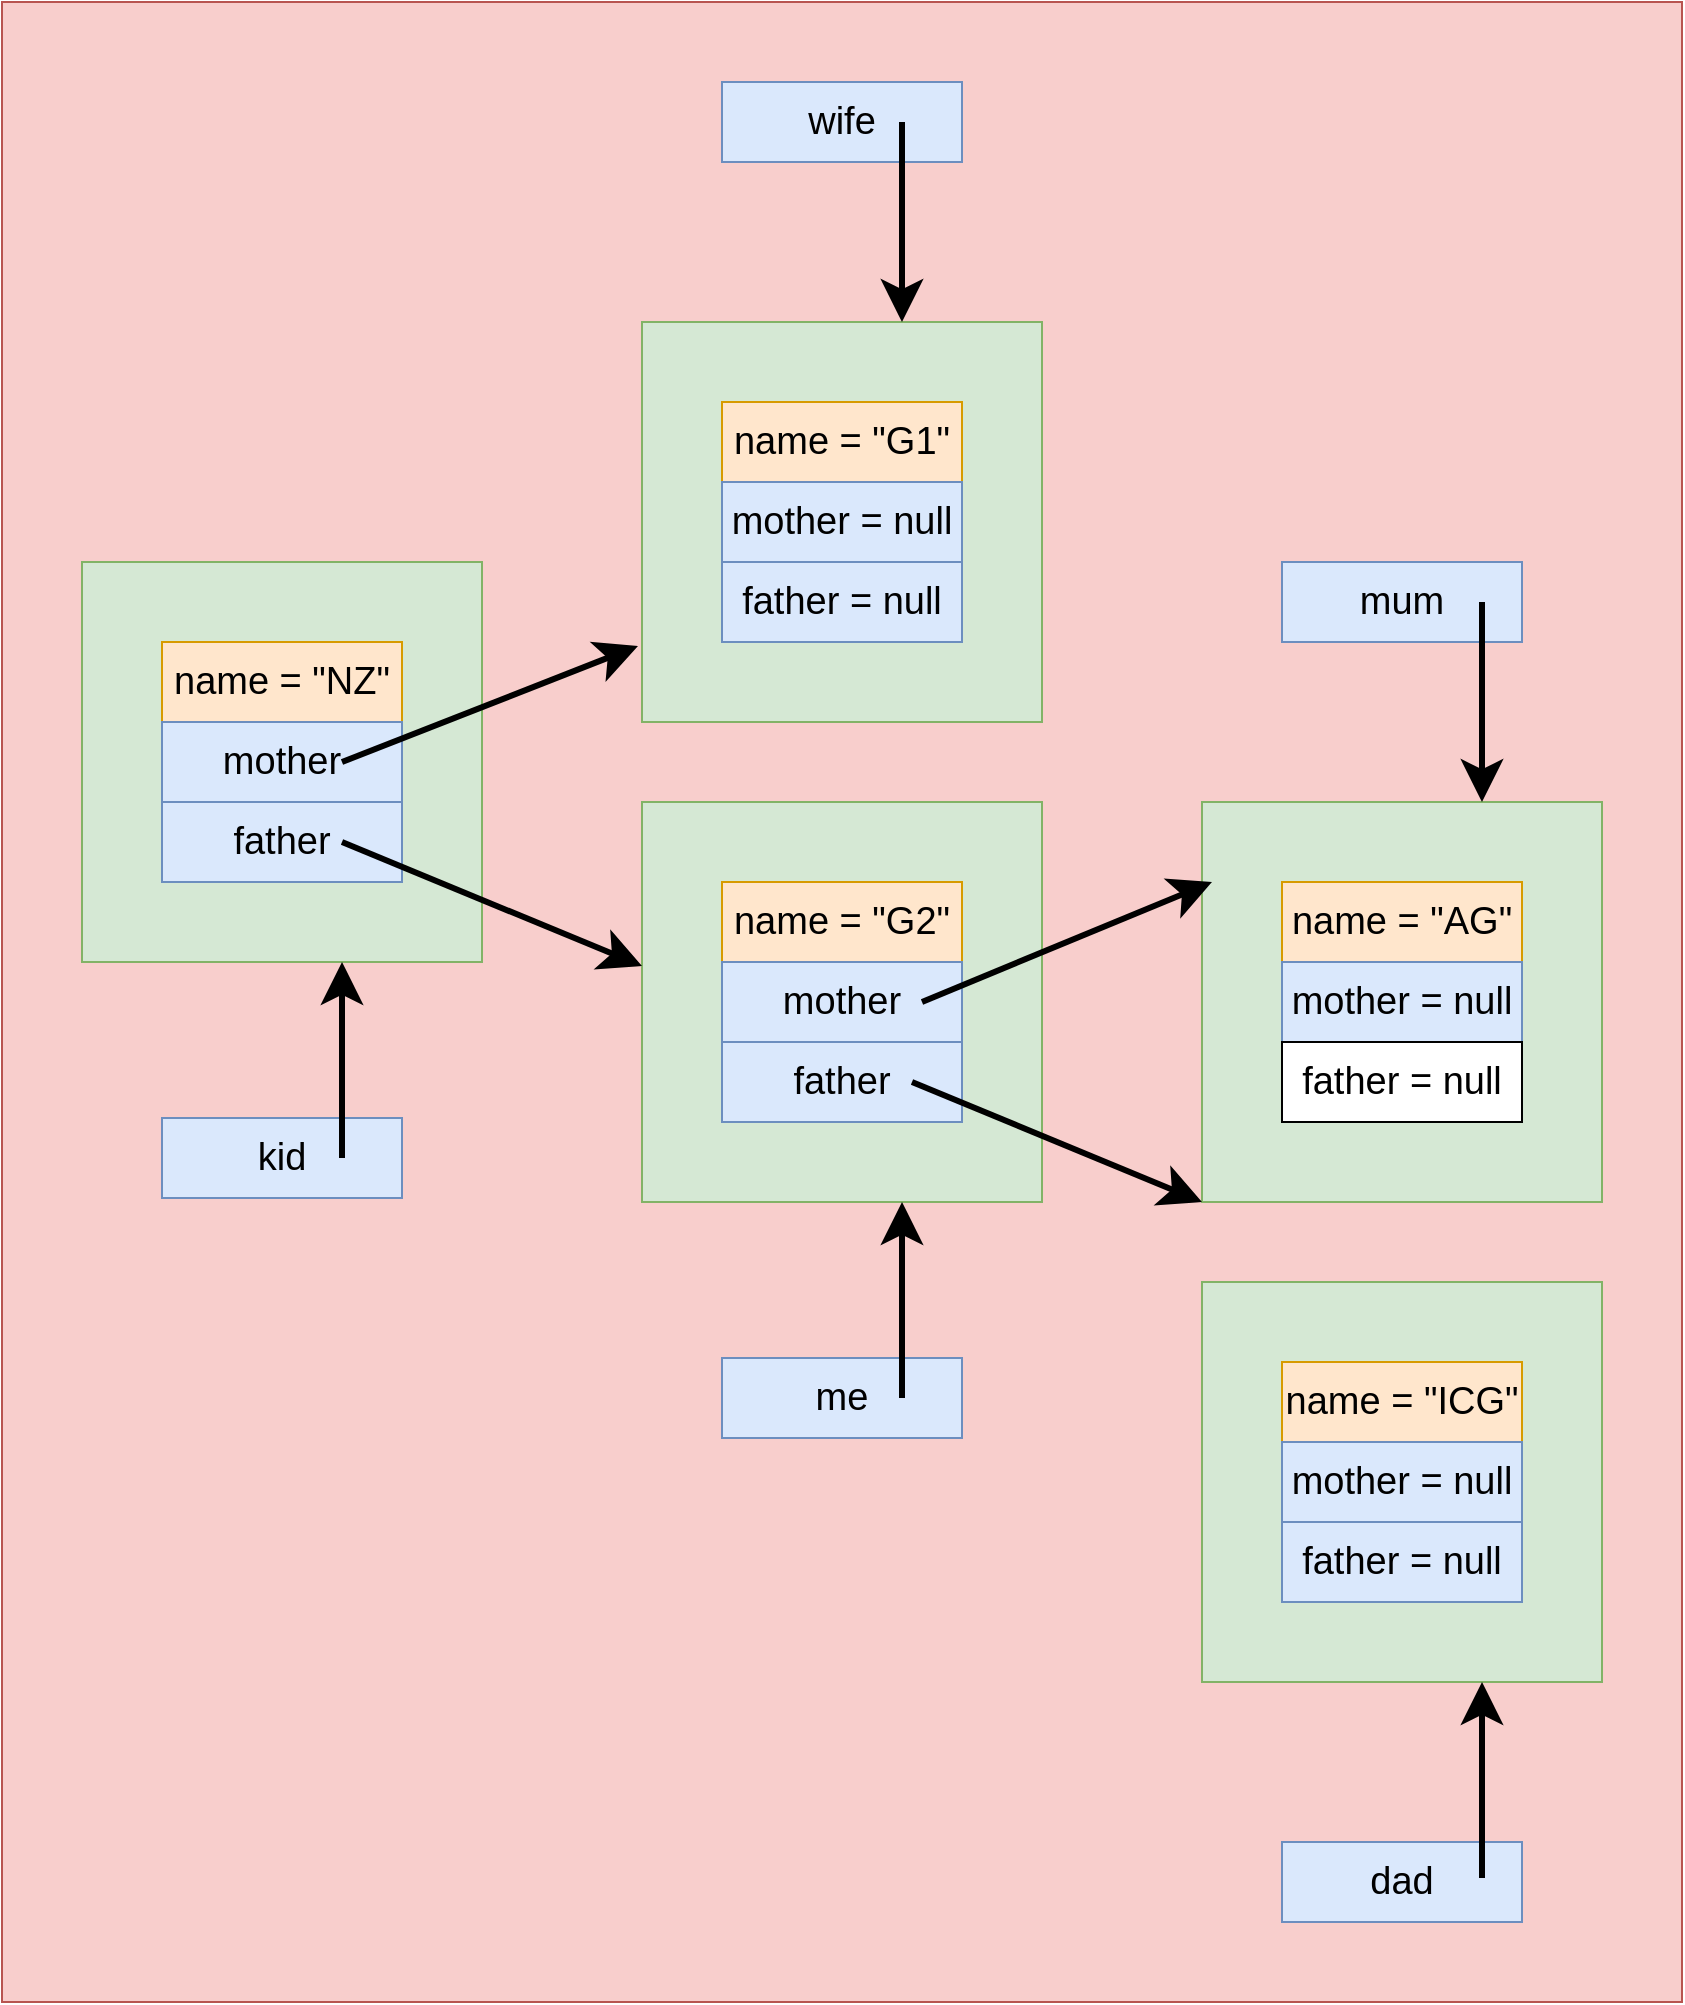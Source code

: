 <mxfile version="24.3.1" type="github">
  <diagram name="Page-1" id="l9dKr82vqKXm1B0QWiam">
    <mxGraphModel dx="1224" dy="698" grid="1" gridSize="10" guides="1" tooltips="1" connect="1" arrows="1" fold="1" page="1" pageScale="1" pageWidth="850" pageHeight="1100" math="0" shadow="0">
      <root>
        <mxCell id="0" />
        <mxCell id="1" parent="0" />
        <mxCell id="Rsp6KLCIQIFqLSnZ3U1q-43" value="" style="rounded=0;whiteSpace=wrap;html=1;fillColor=#f8cecc;strokeColor=#b85450;fontSize=19;fontStyle=0" parent="1" vertex="1">
          <mxGeometry y="200" width="840" height="1000" as="geometry" />
        </mxCell>
        <mxCell id="Rsp6KLCIQIFqLSnZ3U1q-4" value="" style="rounded=0;whiteSpace=wrap;html=1;fontSize=19;fillColor=#d5e8d4;strokeColor=#82b366;fontStyle=0" parent="1" vertex="1">
          <mxGeometry x="600" y="600" width="200" height="200" as="geometry" />
        </mxCell>
        <mxCell id="Rsp6KLCIQIFqLSnZ3U1q-1" value="name = &quot;AG&quot;" style="rounded=0;whiteSpace=wrap;html=1;fontSize=19;fillColor=#ffe6cc;strokeColor=#d79b00;fontStyle=0" parent="1" vertex="1">
          <mxGeometry x="640" y="640" width="120" height="40" as="geometry" />
        </mxCell>
        <mxCell id="Rsp6KLCIQIFqLSnZ3U1q-2" value="mother = null" style="rounded=0;whiteSpace=wrap;html=1;fontSize=19;fillColor=#dae8fc;strokeColor=#6c8ebf;fontStyle=0" parent="1" vertex="1">
          <mxGeometry x="640" y="680" width="120" height="40" as="geometry" />
        </mxCell>
        <mxCell id="Rsp6KLCIQIFqLSnZ3U1q-3" value="father = null" style="rounded=0;whiteSpace=wrap;html=1;fontSize=19;fontStyle=0" parent="1" vertex="1">
          <mxGeometry x="640" y="720" width="120" height="40" as="geometry" />
        </mxCell>
        <mxCell id="Rsp6KLCIQIFqLSnZ3U1q-5" value="" style="rounded=0;whiteSpace=wrap;html=1;fontSize=19;fillColor=#d5e8d4;strokeColor=#82b366;fontStyle=0" parent="1" vertex="1">
          <mxGeometry x="600" y="840" width="200" height="200" as="geometry" />
        </mxCell>
        <mxCell id="Rsp6KLCIQIFqLSnZ3U1q-6" value="name = &quot;ICG&quot;" style="rounded=0;whiteSpace=wrap;html=1;fontSize=19;fillColor=#ffe6cc;strokeColor=#d79b00;fontStyle=0" parent="1" vertex="1">
          <mxGeometry x="640" y="880" width="120" height="40" as="geometry" />
        </mxCell>
        <mxCell id="Rsp6KLCIQIFqLSnZ3U1q-7" value="mother = null" style="rounded=0;whiteSpace=wrap;html=1;fontSize=19;fillColor=#dae8fc;strokeColor=#6c8ebf;fontStyle=0" parent="1" vertex="1">
          <mxGeometry x="640" y="920" width="120" height="40" as="geometry" />
        </mxCell>
        <mxCell id="Rsp6KLCIQIFqLSnZ3U1q-8" value="father = null" style="rounded=0;whiteSpace=wrap;html=1;fontSize=19;fillColor=#dae8fc;strokeColor=#6c8ebf;fontStyle=0" parent="1" vertex="1">
          <mxGeometry x="640" y="960" width="120" height="40" as="geometry" />
        </mxCell>
        <mxCell id="Rsp6KLCIQIFqLSnZ3U1q-9" value="" style="rounded=0;whiteSpace=wrap;html=1;fontSize=19;fillColor=#d5e8d4;strokeColor=#82b366;fontStyle=0" parent="1" vertex="1">
          <mxGeometry x="40" y="480" width="200" height="200" as="geometry" />
        </mxCell>
        <mxCell id="Rsp6KLCIQIFqLSnZ3U1q-10" value="name = &quot;NZ&quot;" style="rounded=0;whiteSpace=wrap;html=1;fontSize=19;fillColor=#ffe6cc;strokeColor=#d79b00;fontStyle=0" parent="1" vertex="1">
          <mxGeometry x="80" y="520" width="120" height="40" as="geometry" />
        </mxCell>
        <mxCell id="Rsp6KLCIQIFqLSnZ3U1q-11" value="mother" style="rounded=0;whiteSpace=wrap;html=1;fontSize=19;fillColor=#dae8fc;strokeColor=#6c8ebf;fontStyle=0" parent="1" vertex="1">
          <mxGeometry x="80" y="560" width="120" height="40" as="geometry" />
        </mxCell>
        <mxCell id="Rsp6KLCIQIFqLSnZ3U1q-12" value="father" style="rounded=0;whiteSpace=wrap;html=1;fontSize=19;fillColor=#dae8fc;strokeColor=#6c8ebf;fontStyle=0" parent="1" vertex="1">
          <mxGeometry x="80" y="600" width="120" height="40" as="geometry" />
        </mxCell>
        <mxCell id="Rsp6KLCIQIFqLSnZ3U1q-13" value="" style="rounded=0;whiteSpace=wrap;html=1;fontSize=19;fillColor=#d5e8d4;strokeColor=#82b366;fontStyle=0" parent="1" vertex="1">
          <mxGeometry x="320" y="600" width="200" height="200" as="geometry" />
        </mxCell>
        <mxCell id="Rsp6KLCIQIFqLSnZ3U1q-14" value="name = &quot;G2&quot;" style="rounded=0;whiteSpace=wrap;html=1;fontSize=19;fontStyle=0;fillColor=#ffe6cc;strokeColor=#d79b00;" parent="1" vertex="1">
          <mxGeometry x="360" y="640" width="120" height="40" as="geometry" />
        </mxCell>
        <mxCell id="Rsp6KLCIQIFqLSnZ3U1q-15" value="mother" style="rounded=0;whiteSpace=wrap;html=1;fontSize=19;fillColor=#dae8fc;strokeColor=#6c8ebf;fontStyle=0" parent="1" vertex="1">
          <mxGeometry x="360" y="680" width="120" height="40" as="geometry" />
        </mxCell>
        <mxCell id="Rsp6KLCIQIFqLSnZ3U1q-16" value="father" style="rounded=0;whiteSpace=wrap;html=1;fontSize=19;fillColor=#dae8fc;strokeColor=#6c8ebf;fontStyle=0" parent="1" vertex="1">
          <mxGeometry x="360" y="720" width="120" height="40" as="geometry" />
        </mxCell>
        <mxCell id="Rsp6KLCIQIFqLSnZ3U1q-21" value="" style="rounded=0;whiteSpace=wrap;html=1;fontSize=19;fillColor=#d5e8d4;strokeColor=#82b366;fontStyle=0" parent="1" vertex="1">
          <mxGeometry x="320" y="360" width="200" height="200" as="geometry" />
        </mxCell>
        <mxCell id="Rsp6KLCIQIFqLSnZ3U1q-22" value="name = &quot;G1&quot;" style="rounded=0;whiteSpace=wrap;html=1;fontSize=19;fillColor=#ffe6cc;strokeColor=#d79b00;fontStyle=0" parent="1" vertex="1">
          <mxGeometry x="360" y="400" width="120" height="40" as="geometry" />
        </mxCell>
        <mxCell id="Rsp6KLCIQIFqLSnZ3U1q-23" value="mother = null" style="rounded=0;whiteSpace=wrap;html=1;fontSize=19;fillColor=#dae8fc;strokeColor=#6c8ebf;fontStyle=0" parent="1" vertex="1">
          <mxGeometry x="360" y="440" width="120" height="40" as="geometry" />
        </mxCell>
        <mxCell id="Rsp6KLCIQIFqLSnZ3U1q-24" value="father = null" style="rounded=0;whiteSpace=wrap;html=1;fontSize=19;fillColor=#dae8fc;strokeColor=#6c8ebf;fontStyle=0" parent="1" vertex="1">
          <mxGeometry x="360" y="480" width="120" height="40" as="geometry" />
        </mxCell>
        <mxCell id="Rsp6KLCIQIFqLSnZ3U1q-25" value="wife" style="rounded=0;whiteSpace=wrap;html=1;fontSize=19;fillColor=#dae8fc;strokeColor=#6c8ebf;fontStyle=0" parent="1" vertex="1">
          <mxGeometry x="360" y="240" width="120" height="40" as="geometry" />
        </mxCell>
        <mxCell id="Rsp6KLCIQIFqLSnZ3U1q-26" value="" style="endArrow=classic;html=1;rounded=0;fontSize=19;fontStyle=0;endSize=12;strokeWidth=3;" parent="1" edge="1">
          <mxGeometry width="50" height="50" relative="1" as="geometry">
            <mxPoint x="450" y="260" as="sourcePoint" />
            <mxPoint x="450" y="360" as="targetPoint" />
          </mxGeometry>
        </mxCell>
        <mxCell id="Rsp6KLCIQIFqLSnZ3U1q-27" value="mum" style="rounded=0;whiteSpace=wrap;html=1;fontSize=19;fillColor=#dae8fc;strokeColor=#6c8ebf;fontStyle=0" parent="1" vertex="1">
          <mxGeometry x="640" y="480" width="120" height="40" as="geometry" />
        </mxCell>
        <mxCell id="Rsp6KLCIQIFqLSnZ3U1q-30" value="dad" style="whiteSpace=wrap;html=1;fontSize=19;fillColor=#dae8fc;strokeColor=#6c8ebf;fontStyle=0" parent="1" vertex="1">
          <mxGeometry x="640" y="1120" width="120" height="40" as="geometry" />
        </mxCell>
        <mxCell id="Rsp6KLCIQIFqLSnZ3U1q-33" value="" style="endArrow=classic;html=1;rounded=0;entryX=-0.025;entryY=0.8;entryDx=0;entryDy=0;entryPerimeter=0;fontSize=19;fontStyle=0;endSize=12;strokeWidth=3;" parent="1" edge="1">
          <mxGeometry width="50" height="50" relative="1" as="geometry">
            <mxPoint x="460" y="700" as="sourcePoint" />
            <mxPoint x="605" y="640" as="targetPoint" />
          </mxGeometry>
        </mxCell>
        <mxCell id="Rsp6KLCIQIFqLSnZ3U1q-34" value="" style="endArrow=classic;html=1;rounded=0;entryX=-0.025;entryY=0.4;entryDx=0;entryDy=0;entryPerimeter=0;fontSize=19;fontStyle=0;endSize=12;strokeWidth=3;" parent="1" edge="1">
          <mxGeometry width="50" height="50" relative="1" as="geometry">
            <mxPoint x="455" y="740" as="sourcePoint" />
            <mxPoint x="600" y="800" as="targetPoint" />
          </mxGeometry>
        </mxCell>
        <mxCell id="Rsp6KLCIQIFqLSnZ3U1q-35" value="me" style="whiteSpace=wrap;html=1;fontSize=19;fillColor=#dae8fc;strokeColor=#6c8ebf;fontStyle=0" parent="1" vertex="1">
          <mxGeometry x="360" y="878" width="120" height="40" as="geometry" />
        </mxCell>
        <mxCell id="Rsp6KLCIQIFqLSnZ3U1q-36" value="" style="endArrow=classic;html=1;rounded=0;entryX=0.6;entryY=1.01;entryDx=0;entryDy=0;entryPerimeter=0;fontSize=19;fontStyle=0;endSize=12;strokeWidth=3;" parent="1" edge="1">
          <mxGeometry width="50" height="50" relative="1" as="geometry">
            <mxPoint x="450" y="898" as="sourcePoint" />
            <mxPoint x="450" y="800" as="targetPoint" />
          </mxGeometry>
        </mxCell>
        <mxCell id="Rsp6KLCIQIFqLSnZ3U1q-38" value="" style="endArrow=classic;html=1;rounded=0;entryX=-0.01;entryY=0.81;entryDx=0;entryDy=0;entryPerimeter=0;fontSize=19;fontStyle=0;endSize=12;strokeWidth=3;" parent="1" target="Rsp6KLCIQIFqLSnZ3U1q-21" edge="1">
          <mxGeometry width="50" height="50" relative="1" as="geometry">
            <mxPoint x="170" y="580" as="sourcePoint" />
            <mxPoint x="220" y="530" as="targetPoint" />
          </mxGeometry>
        </mxCell>
        <mxCell id="Rsp6KLCIQIFqLSnZ3U1q-40" value="" style="endArrow=classic;html=1;rounded=0;entryX=0;entryY=0.41;entryDx=0;entryDy=0;entryPerimeter=0;fontSize=19;fontStyle=0;endSize=12;strokeWidth=3;" parent="1" target="Rsp6KLCIQIFqLSnZ3U1q-13" edge="1">
          <mxGeometry width="50" height="50" relative="1" as="geometry">
            <mxPoint x="170" y="620" as="sourcePoint" />
            <mxPoint x="220" y="570" as="targetPoint" />
          </mxGeometry>
        </mxCell>
        <mxCell id="Rsp6KLCIQIFqLSnZ3U1q-41" value="kid" style="whiteSpace=wrap;html=1;fontSize=19;fillColor=#dae8fc;strokeColor=#6c8ebf;fontStyle=0" parent="1" vertex="1">
          <mxGeometry x="80" y="758" width="120" height="40" as="geometry" />
        </mxCell>
        <mxCell id="Rsp6KLCIQIFqLSnZ3U1q-42" value="" style="endArrow=classic;html=1;rounded=0;entryX=0.6;entryY=1.01;entryDx=0;entryDy=0;entryPerimeter=0;fontSize=19;fontStyle=0;endSize=12;strokeWidth=3;" parent="1" edge="1">
          <mxGeometry width="50" height="50" relative="1" as="geometry">
            <mxPoint x="170" y="778" as="sourcePoint" />
            <mxPoint x="170" y="680" as="targetPoint" />
          </mxGeometry>
        </mxCell>
        <mxCell id="zsTzabBme3qpNMU0pTjH-1" value="" style="endArrow=classic;html=1;rounded=0;entryX=0.6;entryY=1.01;entryDx=0;entryDy=0;entryPerimeter=0;fontSize=19;fontStyle=0;endSize=12;strokeWidth=3;" edge="1" parent="1">
          <mxGeometry width="50" height="50" relative="1" as="geometry">
            <mxPoint x="740" y="1138" as="sourcePoint" />
            <mxPoint x="740" y="1040" as="targetPoint" />
          </mxGeometry>
        </mxCell>
        <mxCell id="zsTzabBme3qpNMU0pTjH-2" value="" style="endArrow=classic;html=1;rounded=0;fontSize=19;fontStyle=0;endSize=12;strokeWidth=3;" edge="1" parent="1">
          <mxGeometry width="50" height="50" relative="1" as="geometry">
            <mxPoint x="740" y="500" as="sourcePoint" />
            <mxPoint x="740" y="600" as="targetPoint" />
          </mxGeometry>
        </mxCell>
      </root>
    </mxGraphModel>
  </diagram>
</mxfile>
